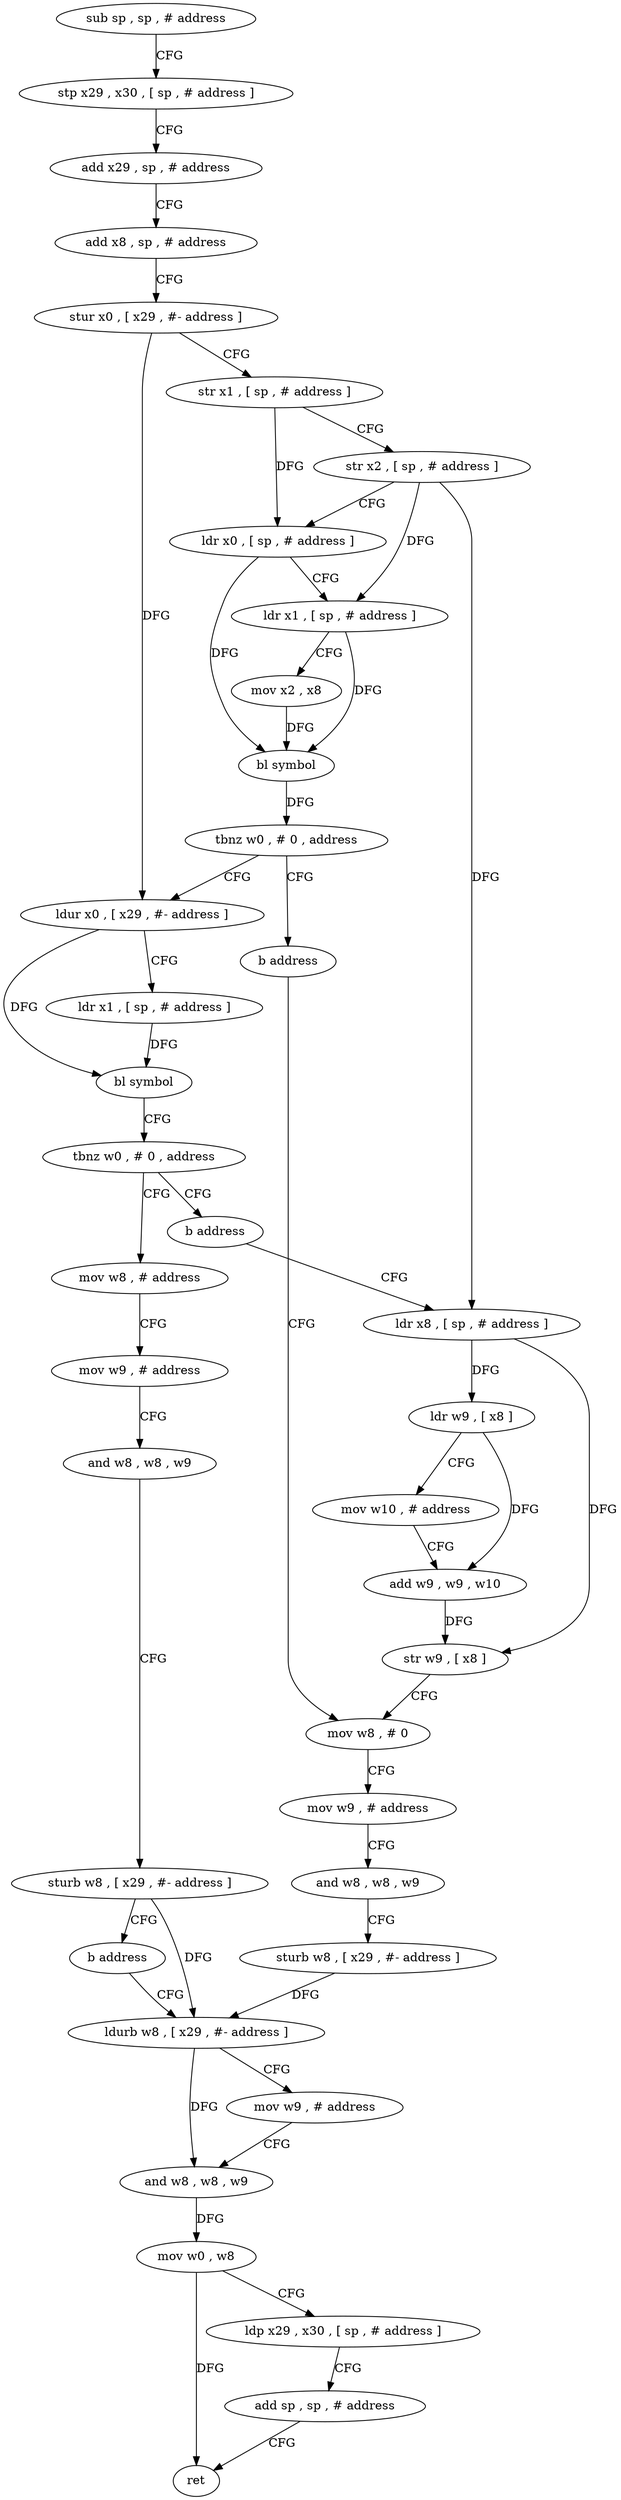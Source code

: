 digraph "func" {
"4273924" [label = "sub sp , sp , # address" ]
"4273928" [label = "stp x29 , x30 , [ sp , # address ]" ]
"4273932" [label = "add x29 , sp , # address" ]
"4273936" [label = "add x8 , sp , # address" ]
"4273940" [label = "stur x0 , [ x29 , #- address ]" ]
"4273944" [label = "str x1 , [ sp , # address ]" ]
"4273948" [label = "str x2 , [ sp , # address ]" ]
"4273952" [label = "ldr x0 , [ sp , # address ]" ]
"4273956" [label = "ldr x1 , [ sp , # address ]" ]
"4273960" [label = "mov x2 , x8" ]
"4273964" [label = "bl symbol" ]
"4273968" [label = "tbnz w0 , # 0 , address" ]
"4273976" [label = "ldur x0 , [ x29 , #- address ]" ]
"4273972" [label = "b address" ]
"4273980" [label = "ldr x1 , [ sp , # address ]" ]
"4273984" [label = "bl symbol" ]
"4273988" [label = "tbnz w0 , # 0 , address" ]
"4273996" [label = "mov w8 , # address" ]
"4273992" [label = "b address" ]
"4274036" [label = "mov w8 , # 0" ]
"4274000" [label = "mov w9 , # address" ]
"4274004" [label = "and w8 , w8 , w9" ]
"4274008" [label = "sturb w8 , [ x29 , #- address ]" ]
"4274012" [label = "b address" ]
"4274052" [label = "ldurb w8 , [ x29 , #- address ]" ]
"4274016" [label = "ldr x8 , [ sp , # address ]" ]
"4274040" [label = "mov w9 , # address" ]
"4274044" [label = "and w8 , w8 , w9" ]
"4274048" [label = "sturb w8 , [ x29 , #- address ]" ]
"4274056" [label = "mov w9 , # address" ]
"4274060" [label = "and w8 , w8 , w9" ]
"4274064" [label = "mov w0 , w8" ]
"4274068" [label = "ldp x29 , x30 , [ sp , # address ]" ]
"4274072" [label = "add sp , sp , # address" ]
"4274076" [label = "ret" ]
"4274020" [label = "ldr w9 , [ x8 ]" ]
"4274024" [label = "mov w10 , # address" ]
"4274028" [label = "add w9 , w9 , w10" ]
"4274032" [label = "str w9 , [ x8 ]" ]
"4273924" -> "4273928" [ label = "CFG" ]
"4273928" -> "4273932" [ label = "CFG" ]
"4273932" -> "4273936" [ label = "CFG" ]
"4273936" -> "4273940" [ label = "CFG" ]
"4273940" -> "4273944" [ label = "CFG" ]
"4273940" -> "4273976" [ label = "DFG" ]
"4273944" -> "4273948" [ label = "CFG" ]
"4273944" -> "4273952" [ label = "DFG" ]
"4273948" -> "4273952" [ label = "CFG" ]
"4273948" -> "4273956" [ label = "DFG" ]
"4273948" -> "4274016" [ label = "DFG" ]
"4273952" -> "4273956" [ label = "CFG" ]
"4273952" -> "4273964" [ label = "DFG" ]
"4273956" -> "4273960" [ label = "CFG" ]
"4273956" -> "4273964" [ label = "DFG" ]
"4273960" -> "4273964" [ label = "DFG" ]
"4273964" -> "4273968" [ label = "DFG" ]
"4273968" -> "4273976" [ label = "CFG" ]
"4273968" -> "4273972" [ label = "CFG" ]
"4273976" -> "4273980" [ label = "CFG" ]
"4273976" -> "4273984" [ label = "DFG" ]
"4273972" -> "4274036" [ label = "CFG" ]
"4273980" -> "4273984" [ label = "DFG" ]
"4273984" -> "4273988" [ label = "CFG" ]
"4273988" -> "4273996" [ label = "CFG" ]
"4273988" -> "4273992" [ label = "CFG" ]
"4273996" -> "4274000" [ label = "CFG" ]
"4273992" -> "4274016" [ label = "CFG" ]
"4274036" -> "4274040" [ label = "CFG" ]
"4274000" -> "4274004" [ label = "CFG" ]
"4274004" -> "4274008" [ label = "CFG" ]
"4274008" -> "4274012" [ label = "CFG" ]
"4274008" -> "4274052" [ label = "DFG" ]
"4274012" -> "4274052" [ label = "CFG" ]
"4274052" -> "4274056" [ label = "CFG" ]
"4274052" -> "4274060" [ label = "DFG" ]
"4274016" -> "4274020" [ label = "DFG" ]
"4274016" -> "4274032" [ label = "DFG" ]
"4274040" -> "4274044" [ label = "CFG" ]
"4274044" -> "4274048" [ label = "CFG" ]
"4274048" -> "4274052" [ label = "DFG" ]
"4274056" -> "4274060" [ label = "CFG" ]
"4274060" -> "4274064" [ label = "DFG" ]
"4274064" -> "4274068" [ label = "CFG" ]
"4274064" -> "4274076" [ label = "DFG" ]
"4274068" -> "4274072" [ label = "CFG" ]
"4274072" -> "4274076" [ label = "CFG" ]
"4274020" -> "4274024" [ label = "CFG" ]
"4274020" -> "4274028" [ label = "DFG" ]
"4274024" -> "4274028" [ label = "CFG" ]
"4274028" -> "4274032" [ label = "DFG" ]
"4274032" -> "4274036" [ label = "CFG" ]
}
